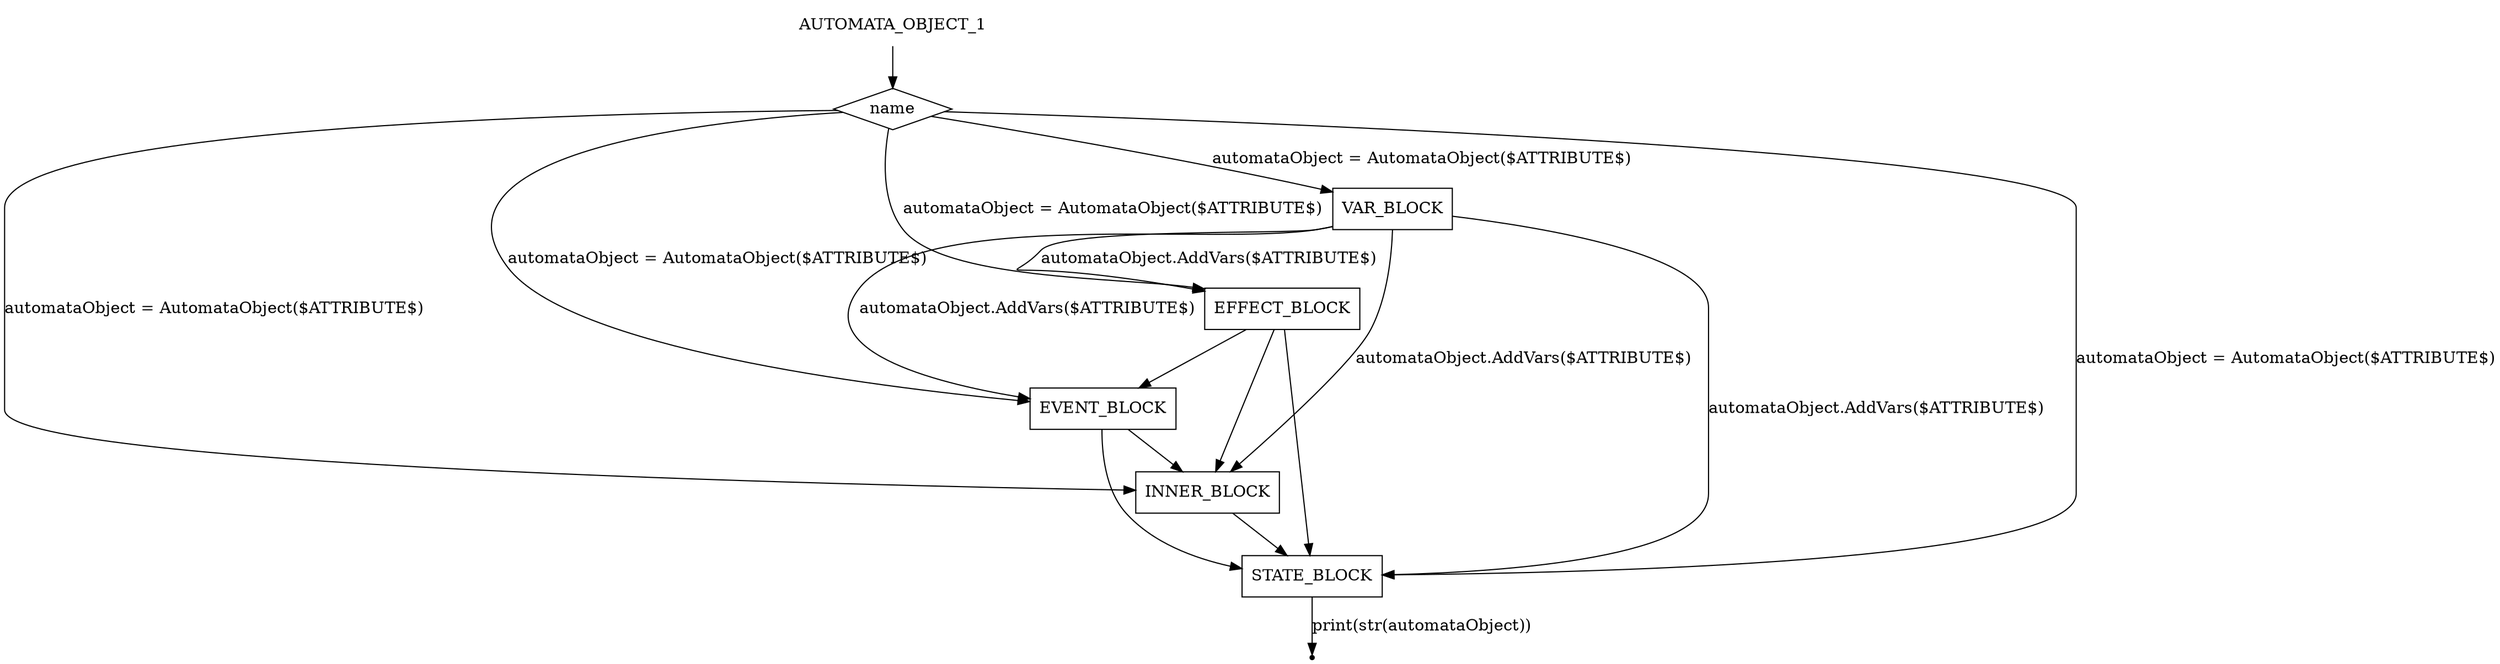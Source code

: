 digraph AUTOMATA_OBJECT_1 {
    start [label=AUTOMATA_OBJECT_1 shape=plaintext]
    A [label=name shape=diamond]
    B [label=VAR_BLOCK shape=box]
    C [label=EFFECT_BLOCK shape=box]
    D [label=EVENT_BLOCK shape=box]
    E [label=INNER_BLOCK shape=box]
    F [label=STATE_BLOCK shape=box]
    end [label="" shape=point]
    start -> A
    A -> B [label="automataObject = AutomataObject($ATTRIBUTE$)"]
    A -> C [label="automataObject = AutomataObject($ATTRIBUTE$)"]
    A -> D [label="automataObject = AutomataObject($ATTRIBUTE$)"]
    A -> E [label="automataObject = AutomataObject($ATTRIBUTE$)"]
    A -> F [label="automataObject = AutomataObject($ATTRIBUTE$)"]
    B -> C [label="automataObject.AddVars($ATTRIBUTE$)"]
    B -> D [label="automataObject.AddVars($ATTRIBUTE$)"]
    B -> E [label="automataObject.AddVars($ATTRIBUTE$)"]
    B -> F [label="automataObject.AddVars($ATTRIBUTE$)"]
    C -> D
    C -> E
    C -> F
    D -> E
    D -> F
    E -> F
    F -> end [label="print(str(automataObject))"]
}
